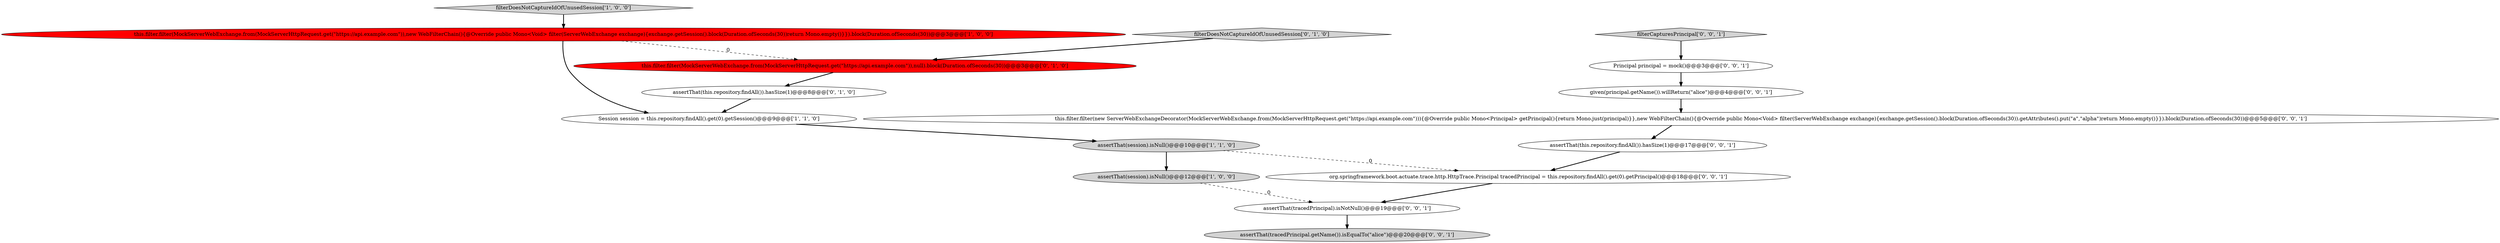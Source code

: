digraph {
0 [style = filled, label = "filterDoesNotCaptureIdOfUnusedSession['1', '0', '0']", fillcolor = lightgray, shape = diamond image = "AAA0AAABBB1BBB"];
1 [style = filled, label = "Session session = this.repository.findAll().get(0).getSession()@@@9@@@['1', '1', '0']", fillcolor = white, shape = ellipse image = "AAA0AAABBB1BBB"];
14 [style = filled, label = "org.springframework.boot.actuate.trace.http.HttpTrace.Principal tracedPrincipal = this.repository.findAll().get(0).getPrincipal()@@@18@@@['0', '0', '1']", fillcolor = white, shape = ellipse image = "AAA0AAABBB3BBB"];
7 [style = filled, label = "filterDoesNotCaptureIdOfUnusedSession['0', '1', '0']", fillcolor = lightgray, shape = diamond image = "AAA0AAABBB2BBB"];
5 [style = filled, label = "this.filter.filter(MockServerWebExchange.from(MockServerHttpRequest.get(\"https://api.example.com\")),null).block(Duration.ofSeconds(30))@@@3@@@['0', '1', '0']", fillcolor = red, shape = ellipse image = "AAA1AAABBB2BBB"];
13 [style = filled, label = "this.filter.filter(new ServerWebExchangeDecorator(MockServerWebExchange.from(MockServerHttpRequest.get(\"https://api.example.com\"))){@Override public Mono<Principal> getPrincipal(){return Mono.just(principal)}},new WebFilterChain(){@Override public Mono<Void> filter(ServerWebExchange exchange){exchange.getSession().block(Duration.ofSeconds(30)).getAttributes().put(\"a\",\"alpha\")return Mono.empty()}}).block(Duration.ofSeconds(30))@@@5@@@['0', '0', '1']", fillcolor = white, shape = ellipse image = "AAA0AAABBB3BBB"];
2 [style = filled, label = "assertThat(session).isNull()@@@10@@@['1', '1', '0']", fillcolor = lightgray, shape = ellipse image = "AAA0AAABBB1BBB"];
4 [style = filled, label = "assertThat(session).isNull()@@@12@@@['1', '0', '0']", fillcolor = lightgray, shape = ellipse image = "AAA0AAABBB1BBB"];
3 [style = filled, label = "this.filter.filter(MockServerWebExchange.from(MockServerHttpRequest.get(\"https://api.example.com\")),new WebFilterChain(){@Override public Mono<Void> filter(ServerWebExchange exchange){exchange.getSession().block(Duration.ofSeconds(30))return Mono.empty()}}).block(Duration.ofSeconds(30))@@@3@@@['1', '0', '0']", fillcolor = red, shape = ellipse image = "AAA1AAABBB1BBB"];
9 [style = filled, label = "assertThat(this.repository.findAll()).hasSize(1)@@@17@@@['0', '0', '1']", fillcolor = white, shape = ellipse image = "AAA0AAABBB3BBB"];
10 [style = filled, label = "filterCapturesPrincipal['0', '0', '1']", fillcolor = lightgray, shape = diamond image = "AAA0AAABBB3BBB"];
12 [style = filled, label = "given(principal.getName()).willReturn(\"alice\")@@@4@@@['0', '0', '1']", fillcolor = white, shape = ellipse image = "AAA0AAABBB3BBB"];
15 [style = filled, label = "assertThat(tracedPrincipal.getName()).isEqualTo(\"alice\")@@@20@@@['0', '0', '1']", fillcolor = lightgray, shape = ellipse image = "AAA0AAABBB3BBB"];
6 [style = filled, label = "assertThat(this.repository.findAll()).hasSize(1)@@@8@@@['0', '1', '0']", fillcolor = white, shape = ellipse image = "AAA0AAABBB2BBB"];
8 [style = filled, label = "Principal principal = mock()@@@3@@@['0', '0', '1']", fillcolor = white, shape = ellipse image = "AAA0AAABBB3BBB"];
11 [style = filled, label = "assertThat(tracedPrincipal).isNotNull()@@@19@@@['0', '0', '1']", fillcolor = white, shape = ellipse image = "AAA0AAABBB3BBB"];
0->3 [style = bold, label=""];
3->5 [style = dashed, label="0"];
6->1 [style = bold, label=""];
12->13 [style = bold, label=""];
1->2 [style = bold, label=""];
7->5 [style = bold, label=""];
13->9 [style = bold, label=""];
4->11 [style = dashed, label="0"];
5->6 [style = bold, label=""];
10->8 [style = bold, label=""];
3->1 [style = bold, label=""];
2->14 [style = dashed, label="0"];
2->4 [style = bold, label=""];
14->11 [style = bold, label=""];
8->12 [style = bold, label=""];
11->15 [style = bold, label=""];
9->14 [style = bold, label=""];
}
